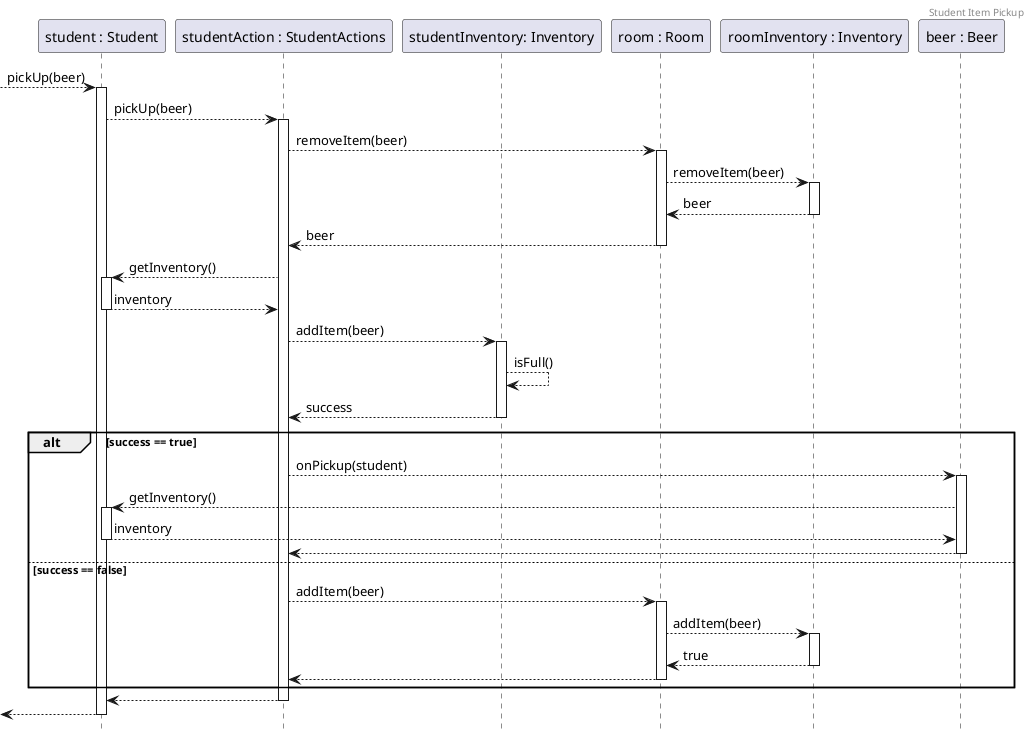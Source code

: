 @startuml StudentItemPickup
header Student Item Pickup
hide footbox

participant student as "student : Student"
participant studentAction as "studentAction : StudentActions"
participant inventory as "studentInventory: Inventory"
participant room as "room : Room"
participant roomInventory as "roomInventory : Inventory"
participant beer as "beer : Beer"

--> student ++: pickUp(beer)
student --> studentAction ++: pickUp(beer)
studentAction --> room ++ : removeItem(beer)
room --> roomInventory ++: removeItem(beer)
return beer
return beer

studentAction --> student ++: getInventory()
return inventory

studentAction --> inventory ++: addItem(beer)
inventory --> inventory : isFull()
return success

' todo ez is hitvita, hogy ezt akár az inventory is call-olhatná
alt success == true
    studentAction --> beer ++: onPickup(student)
    beer --> student ++: getInventory()
    return inventory
    return 
    
else success == false
    studentAction --> room ++: addItem(beer)
    room --> roomInventory ++: addItem(beer)
    return true
    return 
end

return
return

@enduml